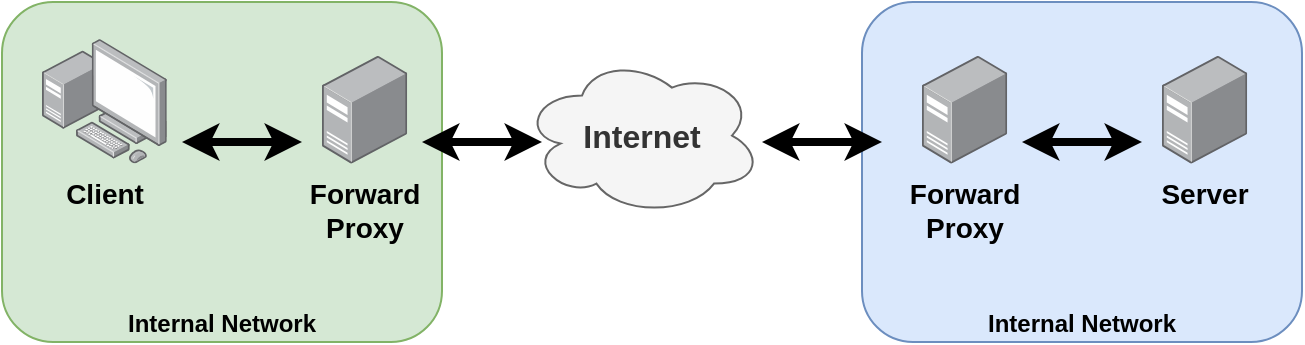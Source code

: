 <mxfile version="24.6.4" type="device">
  <diagram name="Seite-1" id="ze5lGPQOSoFRUzEuZ323">
    <mxGraphModel dx="773" dy="452" grid="1" gridSize="10" guides="1" tooltips="1" connect="1" arrows="1" fold="1" page="1" pageScale="1" pageWidth="827" pageHeight="1169" math="0" shadow="0">
      <root>
        <mxCell id="0" />
        <mxCell id="1" parent="0" />
        <mxCell id="Goo79HlIBXIVMonAhowD-9" value="&lt;b&gt;Internal Network&lt;/b&gt;" style="rounded=1;whiteSpace=wrap;html=1;fillColor=#dae8fc;strokeColor=#6c8ebf;verticalAlign=bottom;" vertex="1" parent="1">
          <mxGeometry x="510" y="110" width="220" height="170" as="geometry" />
        </mxCell>
        <mxCell id="Goo79HlIBXIVMonAhowD-6" value="&lt;b&gt;Internal Network&lt;/b&gt;" style="rounded=1;whiteSpace=wrap;html=1;fillColor=#d5e8d4;strokeColor=#82b366;verticalAlign=bottom;" vertex="1" parent="1">
          <mxGeometry x="80" y="110" width="220" height="170" as="geometry" />
        </mxCell>
        <mxCell id="Goo79HlIBXIVMonAhowD-1" value="&lt;b&gt;&lt;font style=&quot;font-size: 16px;&quot;&gt;Internet&lt;/font&gt;&lt;/b&gt;" style="ellipse;shape=cloud;whiteSpace=wrap;html=1;fillColor=#f5f5f5;fontColor=#333333;strokeColor=#666666;" vertex="1" parent="1">
          <mxGeometry x="340" y="136.8" width="120" height="80" as="geometry" />
        </mxCell>
        <mxCell id="Goo79HlIBXIVMonAhowD-3" value="&lt;b style=&quot;font-size: 14px;&quot;&gt;&lt;font style=&quot;font-size: 14px;&quot;&gt;Forward&lt;/font&gt;&lt;/b&gt;&lt;div style=&quot;font-size: 14px;&quot;&gt;&lt;b style=&quot;&quot;&gt;&lt;font style=&quot;font-size: 14px;&quot;&gt;Proxy&lt;/font&gt;&lt;/b&gt;&lt;/div&gt;" style="image;points=[];aspect=fixed;html=1;align=center;shadow=0;dashed=0;image=img/lib/allied_telesis/computer_and_terminals/Server_Desktop.svg;labelBackgroundColor=none;" vertex="1" parent="1">
          <mxGeometry x="240" y="136.8" width="42.6" height="54" as="geometry" />
        </mxCell>
        <mxCell id="Goo79HlIBXIVMonAhowD-4" value="&lt;b&gt;&lt;font style=&quot;font-size: 14px;&quot;&gt;Client&lt;/font&gt;&lt;/b&gt;" style="image;points=[];aspect=fixed;html=1;align=center;shadow=0;dashed=0;image=img/lib/allied_telesis/computer_and_terminals/Personal_Computer_with_Server.svg;imageBackground=none;labelBackgroundColor=none;" vertex="1" parent="1">
          <mxGeometry x="100" y="128.4" width="62.4" height="62.4" as="geometry" />
        </mxCell>
        <mxCell id="Goo79HlIBXIVMonAhowD-5" value="&lt;font style=&quot;font-size: 14px;&quot;&gt;&lt;b&gt;Forward&lt;/b&gt;&lt;/font&gt;&lt;div style=&quot;font-size: 14px;&quot;&gt;&lt;font style=&quot;font-size: 14px;&quot;&gt;&lt;b&gt;Proxy&lt;/b&gt;&lt;/font&gt;&lt;/div&gt;" style="image;points=[];aspect=fixed;html=1;align=center;shadow=0;dashed=0;image=img/lib/allied_telesis/computer_and_terminals/Server_Desktop.svg;labelBackgroundColor=none;" vertex="1" parent="1">
          <mxGeometry x="540" y="136.8" width="42.6" height="54" as="geometry" />
        </mxCell>
        <mxCell id="Goo79HlIBXIVMonAhowD-8" value="&lt;b&gt;&lt;font style=&quot;font-size: 14px;&quot;&gt;Server&lt;/font&gt;&lt;/b&gt;" style="image;points=[];aspect=fixed;html=1;align=center;shadow=0;dashed=0;image=img/lib/allied_telesis/computer_and_terminals/Server_Desktop.svg;labelBackgroundColor=none;" vertex="1" parent="1">
          <mxGeometry x="660" y="136.8" width="42.6" height="54" as="geometry" />
        </mxCell>
        <mxCell id="Goo79HlIBXIVMonAhowD-11" value="" style="endArrow=classic;startArrow=classic;html=1;rounded=0;strokeWidth=4;" edge="1" parent="1">
          <mxGeometry width="50" height="50" relative="1" as="geometry">
            <mxPoint x="170" y="180" as="sourcePoint" />
            <mxPoint x="230" y="180" as="targetPoint" />
          </mxGeometry>
        </mxCell>
        <mxCell id="Goo79HlIBXIVMonAhowD-12" value="" style="endArrow=classic;startArrow=classic;html=1;rounded=0;strokeWidth=4;" edge="1" parent="1">
          <mxGeometry width="50" height="50" relative="1" as="geometry">
            <mxPoint x="590" y="180" as="sourcePoint" />
            <mxPoint x="650" y="180" as="targetPoint" />
          </mxGeometry>
        </mxCell>
        <mxCell id="Goo79HlIBXIVMonAhowD-13" value="" style="endArrow=classic;startArrow=classic;html=1;rounded=0;strokeWidth=4;" edge="1" parent="1">
          <mxGeometry width="50" height="50" relative="1" as="geometry">
            <mxPoint x="290" y="180" as="sourcePoint" />
            <mxPoint x="350" y="180" as="targetPoint" />
          </mxGeometry>
        </mxCell>
        <mxCell id="Goo79HlIBXIVMonAhowD-14" value="" style="endArrow=classic;startArrow=classic;html=1;rounded=0;strokeWidth=4;" edge="1" parent="1">
          <mxGeometry width="50" height="50" relative="1" as="geometry">
            <mxPoint x="460" y="180" as="sourcePoint" />
            <mxPoint x="520" y="180" as="targetPoint" />
          </mxGeometry>
        </mxCell>
      </root>
    </mxGraphModel>
  </diagram>
</mxfile>
